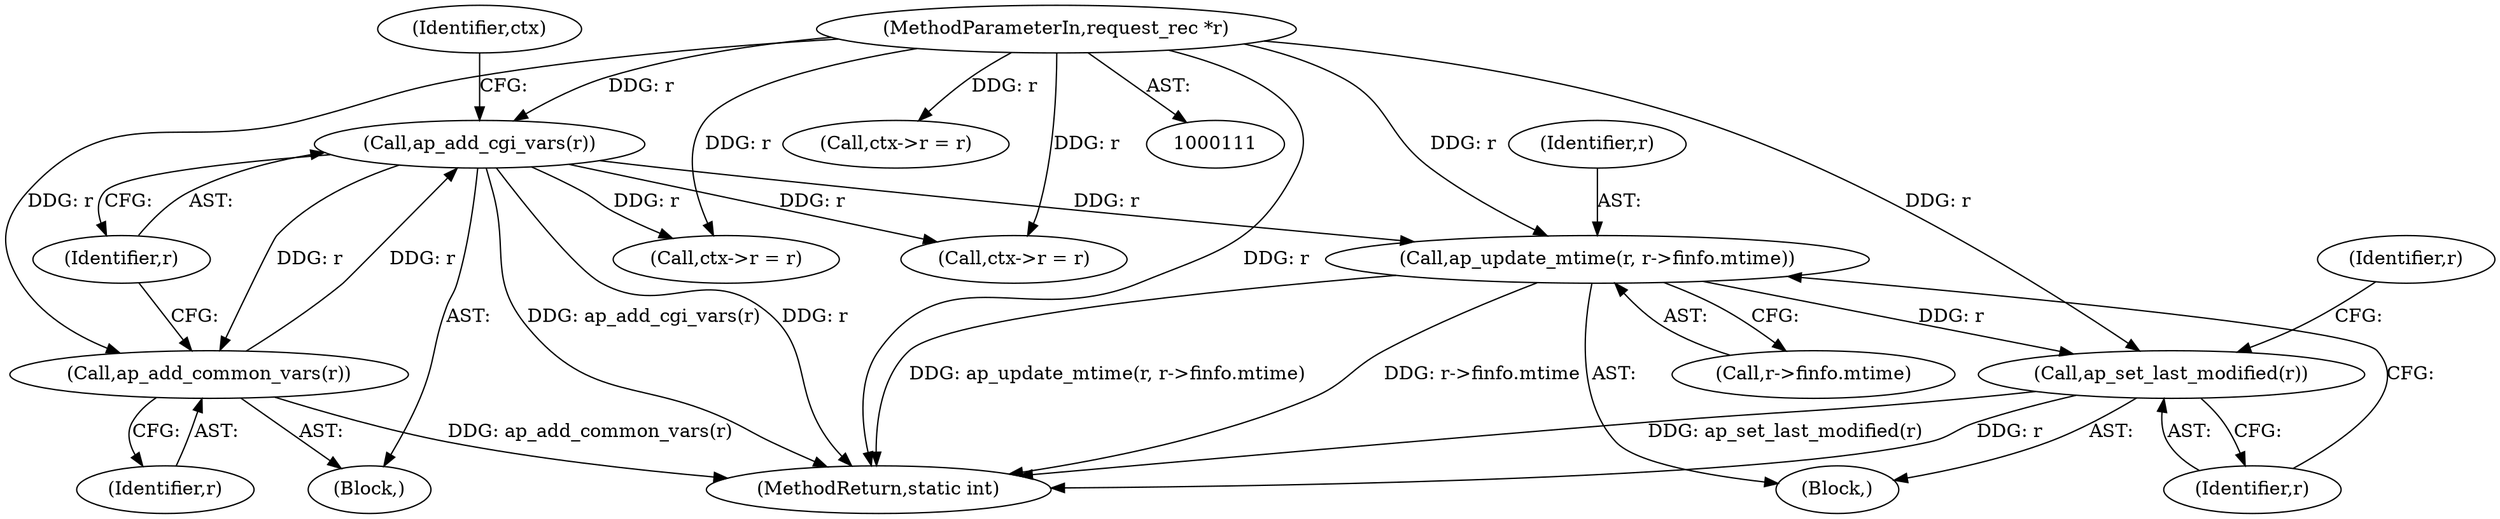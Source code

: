digraph "0_php_809610f5ea38a83b284e1125d1fff129bdd615e7@API" {
"1000419" [label="(Call,ap_update_mtime(r, r->finfo.mtime))"];
"1000312" [label="(Call,ap_add_cgi_vars(r))"];
"1000310" [label="(Call,ap_add_common_vars(r))"];
"1000112" [label="(MethodParameterIn,request_rec *r)"];
"1000426" [label="(Call,ap_set_last_modified(r))"];
"1000309" [label="(Block,)"];
"1000312" [label="(Call,ap_add_cgi_vars(r))"];
"1000177" [label="(Call,ctx->r = r)"];
"1000421" [label="(Call,r->finfo.mtime)"];
"1000541" [label="(MethodReturn,static int)"];
"1000317" [label="(Identifier,ctx)"];
"1000192" [label="(Call,ctx->r = r)"];
"1000405" [label="(Call,ctx->r = r)"];
"1000427" [label="(Identifier,r)"];
"1000426" [label="(Call,ap_set_last_modified(r))"];
"1000112" [label="(MethodParameterIn,request_rec *r)"];
"1000313" [label="(Identifier,r)"];
"1000311" [label="(Identifier,r)"];
"1000310" [label="(Call,ap_add_common_vars(r))"];
"1000432" [label="(Identifier,r)"];
"1000418" [label="(Block,)"];
"1000420" [label="(Identifier,r)"];
"1000419" [label="(Call,ap_update_mtime(r, r->finfo.mtime))"];
"1000419" -> "1000418"  [label="AST: "];
"1000419" -> "1000421"  [label="CFG: "];
"1000420" -> "1000419"  [label="AST: "];
"1000421" -> "1000419"  [label="AST: "];
"1000427" -> "1000419"  [label="CFG: "];
"1000419" -> "1000541"  [label="DDG: r->finfo.mtime"];
"1000419" -> "1000541"  [label="DDG: ap_update_mtime(r, r->finfo.mtime)"];
"1000312" -> "1000419"  [label="DDG: r"];
"1000112" -> "1000419"  [label="DDG: r"];
"1000419" -> "1000426"  [label="DDG: r"];
"1000312" -> "1000309"  [label="AST: "];
"1000312" -> "1000313"  [label="CFG: "];
"1000313" -> "1000312"  [label="AST: "];
"1000317" -> "1000312"  [label="CFG: "];
"1000312" -> "1000541"  [label="DDG: ap_add_cgi_vars(r)"];
"1000312" -> "1000541"  [label="DDG: r"];
"1000312" -> "1000177"  [label="DDG: r"];
"1000312" -> "1000310"  [label="DDG: r"];
"1000310" -> "1000312"  [label="DDG: r"];
"1000112" -> "1000312"  [label="DDG: r"];
"1000312" -> "1000405"  [label="DDG: r"];
"1000310" -> "1000309"  [label="AST: "];
"1000310" -> "1000311"  [label="CFG: "];
"1000311" -> "1000310"  [label="AST: "];
"1000313" -> "1000310"  [label="CFG: "];
"1000310" -> "1000541"  [label="DDG: ap_add_common_vars(r)"];
"1000112" -> "1000310"  [label="DDG: r"];
"1000112" -> "1000111"  [label="AST: "];
"1000112" -> "1000541"  [label="DDG: r"];
"1000112" -> "1000177"  [label="DDG: r"];
"1000112" -> "1000192"  [label="DDG: r"];
"1000112" -> "1000405"  [label="DDG: r"];
"1000112" -> "1000426"  [label="DDG: r"];
"1000426" -> "1000418"  [label="AST: "];
"1000426" -> "1000427"  [label="CFG: "];
"1000427" -> "1000426"  [label="AST: "];
"1000432" -> "1000426"  [label="CFG: "];
"1000426" -> "1000541"  [label="DDG: r"];
"1000426" -> "1000541"  [label="DDG: ap_set_last_modified(r)"];
}
